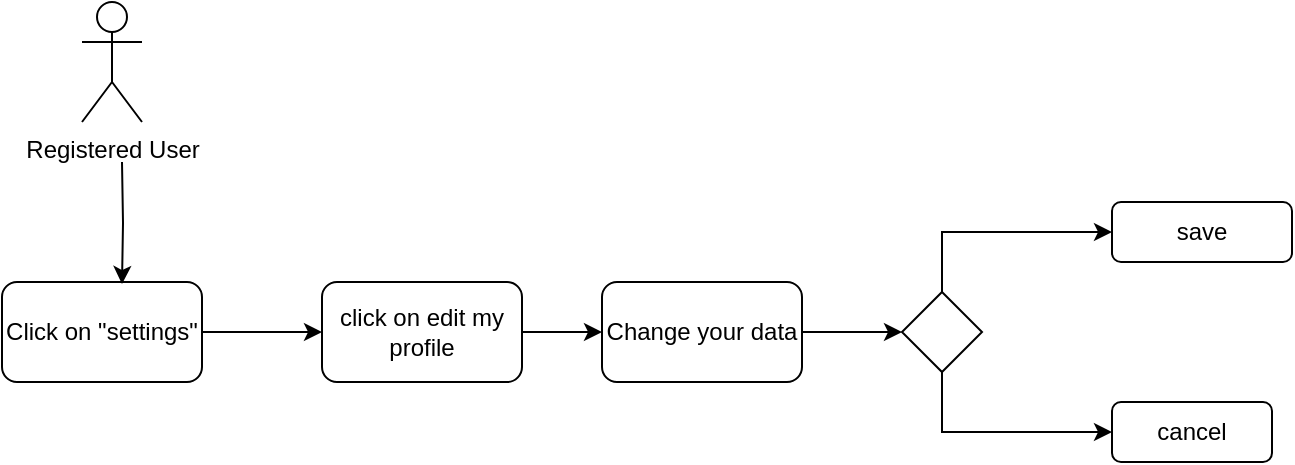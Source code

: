 <mxfile version="13.10.6" type="device"><diagram id="EaXvv9c8PhkV8yOUvCly" name="Page-1"><mxGraphModel dx="1422" dy="705" grid="1" gridSize="10" guides="1" tooltips="1" connect="1" arrows="1" fold="1" page="1" pageScale="1" pageWidth="827" pageHeight="1169" math="0" shadow="0"><root><mxCell id="0"/><mxCell id="1" parent="0"/><mxCell id="VsV8hT6WQi--fWEjMfpX-5" style="edgeStyle=orthogonalEdgeStyle;rounded=0;orthogonalLoop=1;jettySize=auto;html=1;exitX=1;exitY=0.5;exitDx=0;exitDy=0;entryX=0;entryY=0.5;entryDx=0;entryDy=0;" edge="1" parent="1" source="VTyGQ7pgjZq9xLsHg-J2-1" target="VsV8hT6WQi--fWEjMfpX-3"><mxGeometry relative="1" as="geometry"/></mxCell><mxCell id="VTyGQ7pgjZq9xLsHg-J2-1" value="Click on &quot;settings&quot;" style="rounded=1;whiteSpace=wrap;html=1;" parent="1" vertex="1"><mxGeometry x="80" y="300" width="100" height="50" as="geometry"/></mxCell><mxCell id="VsV8hT6WQi--fWEjMfpX-2" style="edgeStyle=orthogonalEdgeStyle;rounded=0;orthogonalLoop=1;jettySize=auto;html=1;entryX=0.6;entryY=0.02;entryDx=0;entryDy=0;entryPerimeter=0;" edge="1" parent="1" target="VTyGQ7pgjZq9xLsHg-J2-1"><mxGeometry relative="1" as="geometry"><mxPoint x="140" y="240" as="sourcePoint"/></mxGeometry></mxCell><mxCell id="VTyGQ7pgjZq9xLsHg-J2-2" value="Registered User" style="shape=umlActor;verticalLabelPosition=bottom;verticalAlign=top;html=1;outlineConnect=0;" parent="1" vertex="1"><mxGeometry x="120" y="160" width="30" height="60" as="geometry"/></mxCell><mxCell id="VsV8hT6WQi--fWEjMfpX-19" style="edgeStyle=orthogonalEdgeStyle;rounded=0;orthogonalLoop=1;jettySize=auto;html=1;exitX=1;exitY=0.5;exitDx=0;exitDy=0;entryX=0;entryY=0.5;entryDx=0;entryDy=0;" edge="1" parent="1" source="VsV8hT6WQi--fWEjMfpX-3" target="VsV8hT6WQi--fWEjMfpX-18"><mxGeometry relative="1" as="geometry"/></mxCell><mxCell id="VsV8hT6WQi--fWEjMfpX-3" value="click on edit my profile" style="rounded=1;whiteSpace=wrap;html=1;" vertex="1" parent="1"><mxGeometry x="240" y="300" width="100" height="50" as="geometry"/></mxCell><mxCell id="VsV8hT6WQi--fWEjMfpX-7" value="save" style="rounded=1;whiteSpace=wrap;html=1;" vertex="1" parent="1"><mxGeometry x="635" y="260" width="90" height="30" as="geometry"/></mxCell><mxCell id="VsV8hT6WQi--fWEjMfpX-11" value="cancel" style="rounded=1;whiteSpace=wrap;html=1;" vertex="1" parent="1"><mxGeometry x="635" y="360" width="80" height="30" as="geometry"/></mxCell><mxCell id="VsV8hT6WQi--fWEjMfpX-21" style="edgeStyle=orthogonalEdgeStyle;rounded=0;orthogonalLoop=1;jettySize=auto;html=1;exitX=1;exitY=0.5;exitDx=0;exitDy=0;entryX=0;entryY=0.5;entryDx=0;entryDy=0;" edge="1" parent="1" source="VsV8hT6WQi--fWEjMfpX-18"><mxGeometry relative="1" as="geometry"><mxPoint x="530" y="325" as="targetPoint"/></mxGeometry></mxCell><mxCell id="VsV8hT6WQi--fWEjMfpX-18" value="Change your data" style="rounded=1;whiteSpace=wrap;html=1;" vertex="1" parent="1"><mxGeometry x="380" y="300" width="100" height="50" as="geometry"/></mxCell><mxCell id="VsV8hT6WQi--fWEjMfpX-23" style="edgeStyle=orthogonalEdgeStyle;rounded=0;orthogonalLoop=1;jettySize=auto;html=1;exitX=0.5;exitY=0;exitDx=0;exitDy=0;entryX=0;entryY=0.5;entryDx=0;entryDy=0;" edge="1" parent="1" source="VsV8hT6WQi--fWEjMfpX-22" target="VsV8hT6WQi--fWEjMfpX-7"><mxGeometry relative="1" as="geometry"/></mxCell><mxCell id="VsV8hT6WQi--fWEjMfpX-24" style="edgeStyle=orthogonalEdgeStyle;rounded=0;orthogonalLoop=1;jettySize=auto;html=1;exitX=0.5;exitY=1;exitDx=0;exitDy=0;entryX=0;entryY=0.5;entryDx=0;entryDy=0;" edge="1" parent="1" source="VsV8hT6WQi--fWEjMfpX-22" target="VsV8hT6WQi--fWEjMfpX-11"><mxGeometry relative="1" as="geometry"/></mxCell><mxCell id="VsV8hT6WQi--fWEjMfpX-22" value="" style="rhombus;whiteSpace=wrap;html=1;" vertex="1" parent="1"><mxGeometry x="530" y="305" width="40" height="40" as="geometry"/></mxCell></root></mxGraphModel></diagram></mxfile>